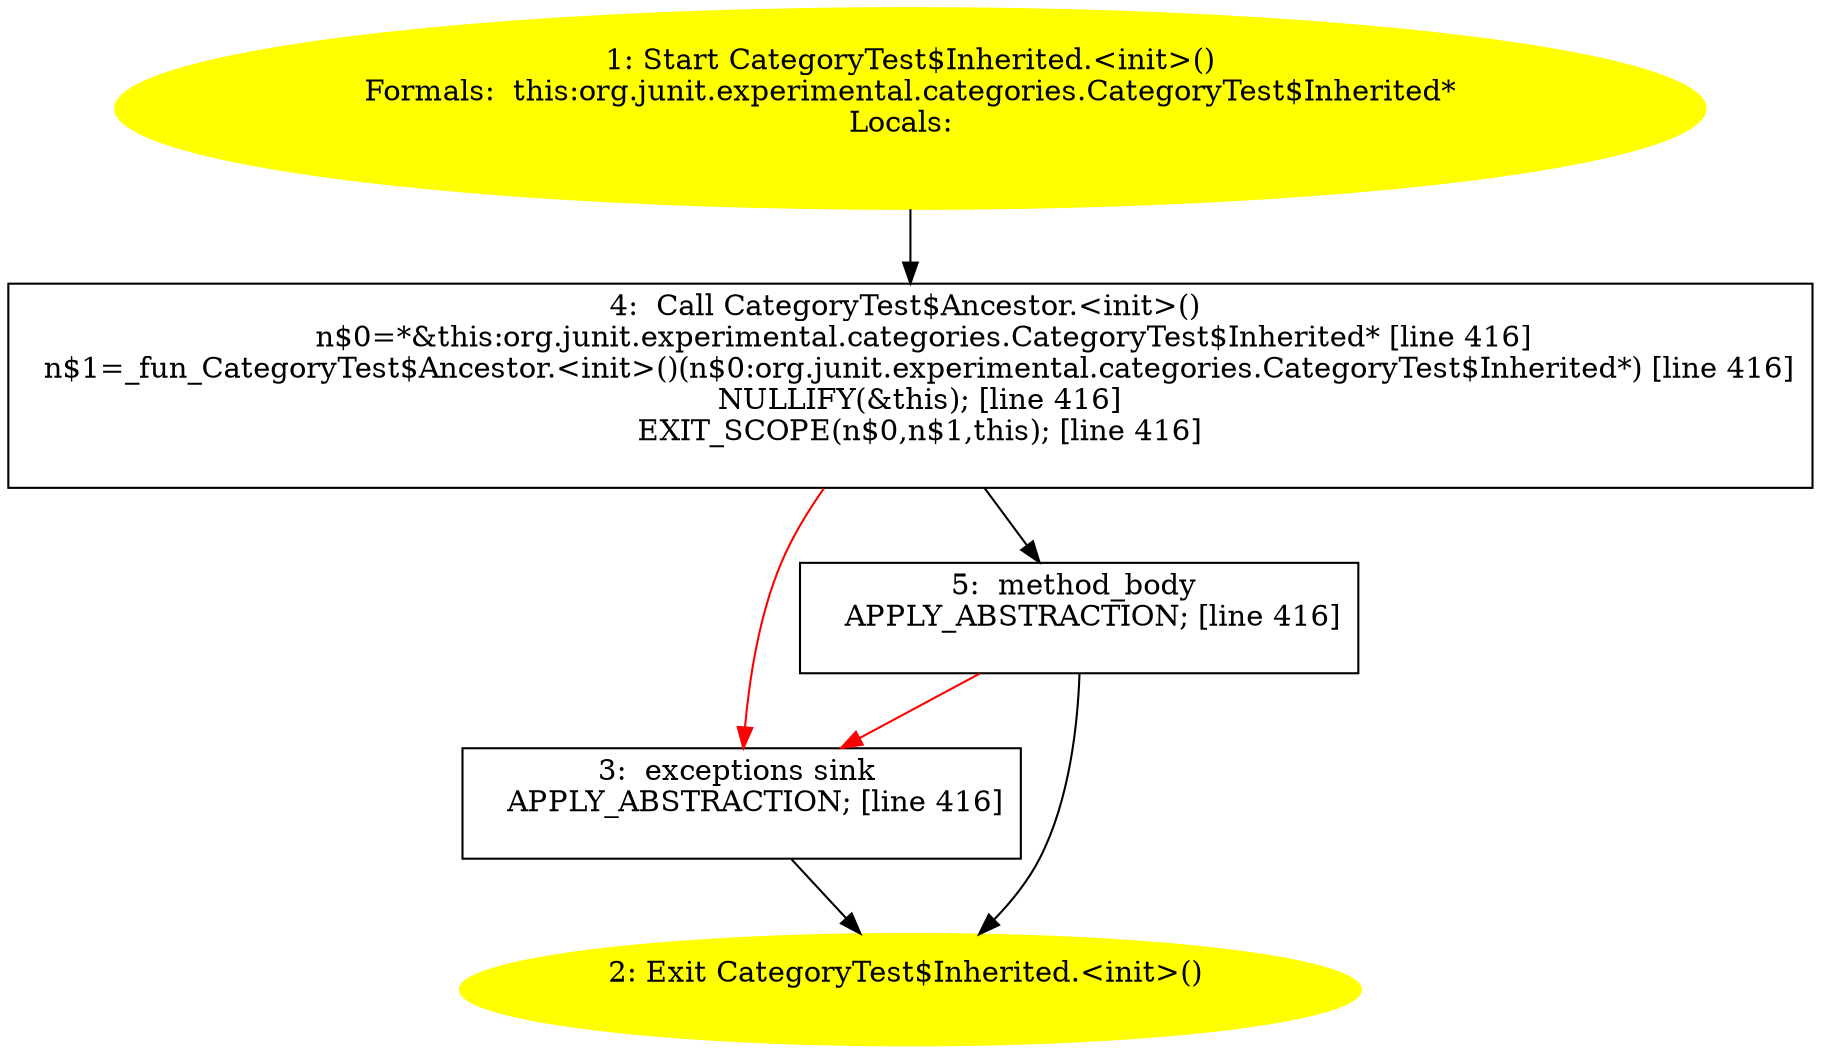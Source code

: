 /* @generated */
digraph cfg {
"org.junit.experimental.categories.CategoryTest$Inherited.<init>().dd032d3d1e758d18d92e33093b79b9ae_1" [label="1: Start CategoryTest$Inherited.<init>()\nFormals:  this:org.junit.experimental.categories.CategoryTest$Inherited*\nLocals:  \n  " color=yellow style=filled]
	

	 "org.junit.experimental.categories.CategoryTest$Inherited.<init>().dd032d3d1e758d18d92e33093b79b9ae_1" -> "org.junit.experimental.categories.CategoryTest$Inherited.<init>().dd032d3d1e758d18d92e33093b79b9ae_4" ;
"org.junit.experimental.categories.CategoryTest$Inherited.<init>().dd032d3d1e758d18d92e33093b79b9ae_2" [label="2: Exit CategoryTest$Inherited.<init>() \n  " color=yellow style=filled]
	

"org.junit.experimental.categories.CategoryTest$Inherited.<init>().dd032d3d1e758d18d92e33093b79b9ae_3" [label="3:  exceptions sink \n   APPLY_ABSTRACTION; [line 416]\n " shape="box"]
	

	 "org.junit.experimental.categories.CategoryTest$Inherited.<init>().dd032d3d1e758d18d92e33093b79b9ae_3" -> "org.junit.experimental.categories.CategoryTest$Inherited.<init>().dd032d3d1e758d18d92e33093b79b9ae_2" ;
"org.junit.experimental.categories.CategoryTest$Inherited.<init>().dd032d3d1e758d18d92e33093b79b9ae_4" [label="4:  Call CategoryTest$Ancestor.<init>() \n   n$0=*&this:org.junit.experimental.categories.CategoryTest$Inherited* [line 416]\n  n$1=_fun_CategoryTest$Ancestor.<init>()(n$0:org.junit.experimental.categories.CategoryTest$Inherited*) [line 416]\n  NULLIFY(&this); [line 416]\n  EXIT_SCOPE(n$0,n$1,this); [line 416]\n " shape="box"]
	

	 "org.junit.experimental.categories.CategoryTest$Inherited.<init>().dd032d3d1e758d18d92e33093b79b9ae_4" -> "org.junit.experimental.categories.CategoryTest$Inherited.<init>().dd032d3d1e758d18d92e33093b79b9ae_5" ;
	 "org.junit.experimental.categories.CategoryTest$Inherited.<init>().dd032d3d1e758d18d92e33093b79b9ae_4" -> "org.junit.experimental.categories.CategoryTest$Inherited.<init>().dd032d3d1e758d18d92e33093b79b9ae_3" [color="red" ];
"org.junit.experimental.categories.CategoryTest$Inherited.<init>().dd032d3d1e758d18d92e33093b79b9ae_5" [label="5:  method_body \n   APPLY_ABSTRACTION; [line 416]\n " shape="box"]
	

	 "org.junit.experimental.categories.CategoryTest$Inherited.<init>().dd032d3d1e758d18d92e33093b79b9ae_5" -> "org.junit.experimental.categories.CategoryTest$Inherited.<init>().dd032d3d1e758d18d92e33093b79b9ae_2" ;
	 "org.junit.experimental.categories.CategoryTest$Inherited.<init>().dd032d3d1e758d18d92e33093b79b9ae_5" -> "org.junit.experimental.categories.CategoryTest$Inherited.<init>().dd032d3d1e758d18d92e33093b79b9ae_3" [color="red" ];
}
